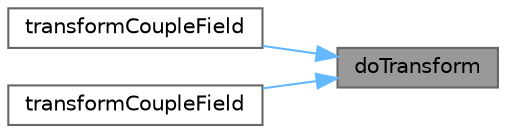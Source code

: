 digraph "doTransform"
{
 // LATEX_PDF_SIZE
  bgcolor="transparent";
  edge [fontname=Helvetica,fontsize=10,labelfontname=Helvetica,labelfontsize=10];
  node [fontname=Helvetica,fontsize=10,shape=box,height=0.2,width=0.4];
  rankdir="RL";
  Node1 [id="Node000001",label="doTransform",height=0.2,width=0.4,color="gray40", fillcolor="grey60", style="filled", fontcolor="black",tooltip=" "];
  Node1 -> Node2 [id="edge1_Node000001_Node000002",dir="back",color="steelblue1",style="solid",tooltip=" "];
  Node2 [id="Node000002",label="transformCoupleField",height=0.2,width=0.4,color="grey40", fillcolor="white", style="filled",URL="$classFoam_1_1cyclicLduInterfaceField.html#af444eb11487cc65c3f7e9f29184aa5bc",tooltip=" "];
  Node1 -> Node3 [id="edge2_Node000001_Node000003",dir="back",color="steelblue1",style="solid",tooltip=" "];
  Node3 [id="Node000003",label="transformCoupleField",height=0.2,width=0.4,color="grey40", fillcolor="white", style="filled",URL="$classFoam_1_1cyclicLduInterfaceField.html#ae9821e2449612e56ba318853a8dfbe88",tooltip=" "];
}
